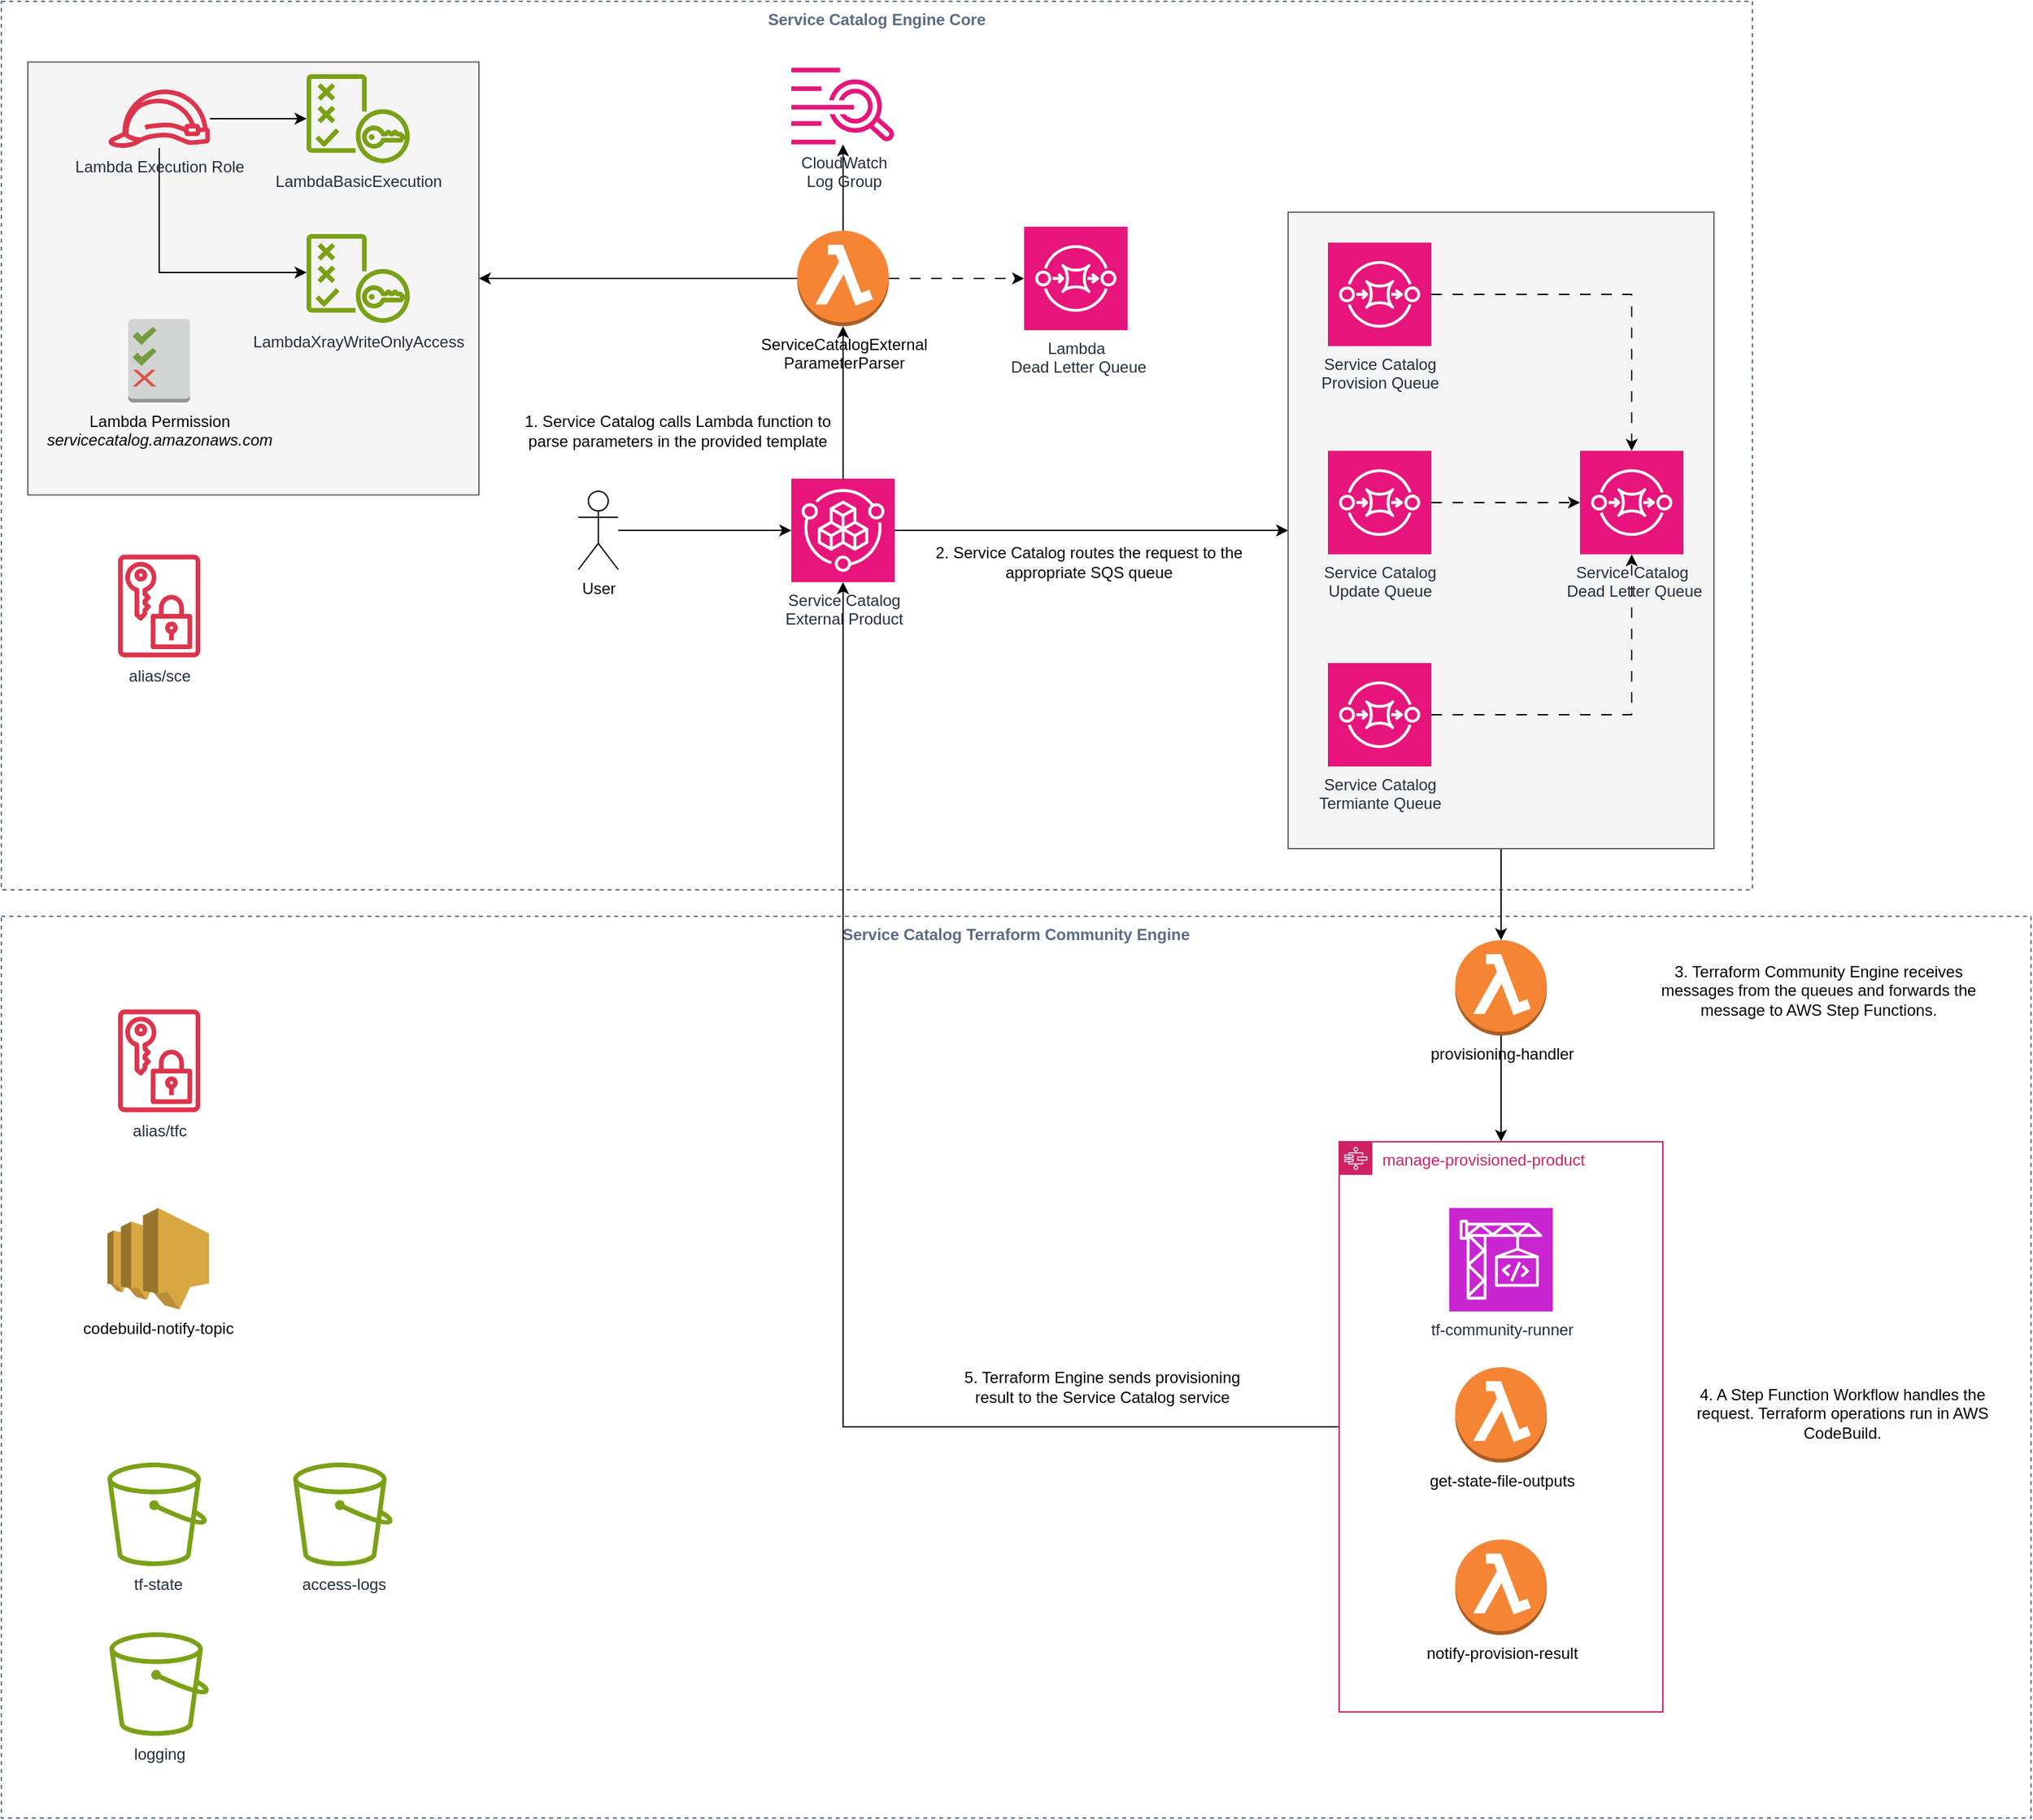<mxfile version="23.0.2" type="device">
  <diagram name="Page-1" id="wGf7EhpgsvV8SJGCQ9rX">
    <mxGraphModel dx="1994" dy="1235" grid="1" gridSize="10" guides="1" tooltips="1" connect="1" arrows="1" fold="1" page="1" pageScale="1" pageWidth="1100" pageHeight="850" math="0" shadow="0">
      <root>
        <mxCell id="0" />
        <mxCell id="1" parent="0" />
        <mxCell id="76GMRhtzvr25iFlfGGbC-14" value="&lt;b&gt;Service Catalog Terraform Community Engine&lt;/b&gt;" style="fillColor=none;strokeColor=#5A6C86;dashed=1;verticalAlign=top;fontStyle=0;fontColor=#5A6C86;whiteSpace=wrap;html=1;" vertex="1" parent="1">
          <mxGeometry x="10" y="720" width="1530" height="680" as="geometry" />
        </mxCell>
        <mxCell id="76GMRhtzvr25iFlfGGbC-13" value="&lt;b&gt;Service Catalog Engine Core&lt;/b&gt;" style="fillColor=none;strokeColor=#5A6C86;dashed=1;verticalAlign=top;fontStyle=0;fontColor=#5A6C86;whiteSpace=wrap;html=1;" vertex="1" parent="1">
          <mxGeometry x="10" y="30" width="1320" height="670" as="geometry" />
        </mxCell>
        <mxCell id="MlX-s6KvePQ23pYt56zd-32" value="" style="rounded=0;whiteSpace=wrap;html=1;fillColor=#f5f5f5;fontColor=#333333;strokeColor=#666666;" parent="1" vertex="1">
          <mxGeometry x="30" y="75.75" width="340" height="326.5" as="geometry" />
        </mxCell>
        <mxCell id="76GMRhtzvr25iFlfGGbC-2" style="edgeStyle=orthogonalEdgeStyle;rounded=0;orthogonalLoop=1;jettySize=auto;html=1;" edge="1" parent="1" source="MlX-s6KvePQ23pYt56zd-29" target="76GMRhtzvr25iFlfGGbC-1">
          <mxGeometry relative="1" as="geometry" />
        </mxCell>
        <mxCell id="MlX-s6KvePQ23pYt56zd-29" value="" style="rounded=0;whiteSpace=wrap;html=1;fillColor=#f5f5f5;fontColor=#333333;strokeColor=#666666;" parent="1" vertex="1">
          <mxGeometry x="980" y="189" width="321" height="480" as="geometry" />
        </mxCell>
        <mxCell id="MlX-s6KvePQ23pYt56zd-23" style="edgeStyle=orthogonalEdgeStyle;rounded=0;orthogonalLoop=1;jettySize=auto;html=1;" parent="1" source="MlX-s6KvePQ23pYt56zd-1" target="MlX-s6KvePQ23pYt56zd-2" edge="1">
          <mxGeometry relative="1" as="geometry" />
        </mxCell>
        <mxCell id="MlX-s6KvePQ23pYt56zd-30" style="edgeStyle=orthogonalEdgeStyle;rounded=0;orthogonalLoop=1;jettySize=auto;html=1;" parent="1" source="MlX-s6KvePQ23pYt56zd-1" target="MlX-s6KvePQ23pYt56zd-29" edge="1">
          <mxGeometry relative="1" as="geometry" />
        </mxCell>
        <mxCell id="MlX-s6KvePQ23pYt56zd-1" value="Service Catalog&lt;br&gt;External Product" style="sketch=0;points=[[0,0,0],[0.25,0,0],[0.5,0,0],[0.75,0,0],[1,0,0],[0,1,0],[0.25,1,0],[0.5,1,0],[0.75,1,0],[1,1,0],[0,0.25,0],[0,0.5,0],[0,0.75,0],[1,0.25,0],[1,0.5,0],[1,0.75,0]];points=[[0,0,0],[0.25,0,0],[0.5,0,0],[0.75,0,0],[1,0,0],[0,1,0],[0.25,1,0],[0.5,1,0],[0.75,1,0],[1,1,0],[0,0.25,0],[0,0.5,0],[0,0.75,0],[1,0.25,0],[1,0.5,0],[1,0.75,0]];outlineConnect=0;fontColor=#232F3E;fillColor=#E7157B;strokeColor=#ffffff;dashed=0;verticalLabelPosition=bottom;verticalAlign=top;align=center;html=1;fontSize=12;fontStyle=0;aspect=fixed;shape=mxgraph.aws4.resourceIcon;resIcon=mxgraph.aws4.service_catalog;" parent="1" vertex="1">
          <mxGeometry x="605.5" y="390" width="78" height="78" as="geometry" />
        </mxCell>
        <mxCell id="MlX-s6KvePQ23pYt56zd-21" style="edgeStyle=orthogonalEdgeStyle;rounded=0;orthogonalLoop=1;jettySize=auto;html=1;dashed=1;dashPattern=8 8;" parent="1" source="MlX-s6KvePQ23pYt56zd-2" target="MlX-s6KvePQ23pYt56zd-10" edge="1">
          <mxGeometry relative="1" as="geometry" />
        </mxCell>
        <mxCell id="MlX-s6KvePQ23pYt56zd-22" style="edgeStyle=orthogonalEdgeStyle;rounded=0;orthogonalLoop=1;jettySize=auto;html=1;" parent="1" source="MlX-s6KvePQ23pYt56zd-2" target="MlX-s6KvePQ23pYt56zd-5" edge="1">
          <mxGeometry relative="1" as="geometry" />
        </mxCell>
        <mxCell id="MlX-s6KvePQ23pYt56zd-37" style="edgeStyle=orthogonalEdgeStyle;rounded=0;orthogonalLoop=1;jettySize=auto;html=1;entryX=1;entryY=0.5;entryDx=0;entryDy=0;" parent="1" source="MlX-s6KvePQ23pYt56zd-2" target="MlX-s6KvePQ23pYt56zd-32" edge="1">
          <mxGeometry relative="1" as="geometry" />
        </mxCell>
        <mxCell id="MlX-s6KvePQ23pYt56zd-2" value="ServiceCatalogExternal&lt;br&gt;ParameterParser" style="outlineConnect=0;dashed=0;verticalLabelPosition=bottom;verticalAlign=top;align=center;html=1;shape=mxgraph.aws3.lambda_function;fillColor=#F58534;gradientColor=none;" parent="1" vertex="1">
          <mxGeometry x="610" y="203" width="69" height="72" as="geometry" />
        </mxCell>
        <mxCell id="MlX-s6KvePQ23pYt56zd-26" style="edgeStyle=orthogonalEdgeStyle;rounded=0;orthogonalLoop=1;jettySize=auto;html=1;dashed=1;dashPattern=8 8;" parent="1" source="MlX-s6KvePQ23pYt56zd-3" target="MlX-s6KvePQ23pYt56zd-13" edge="1">
          <mxGeometry relative="1" as="geometry" />
        </mxCell>
        <mxCell id="MlX-s6KvePQ23pYt56zd-3" value="Service Catalog&lt;br&gt;Provision Queue" style="sketch=0;points=[[0,0,0],[0.25,0,0],[0.5,0,0],[0.75,0,0],[1,0,0],[0,1,0],[0.25,1,0],[0.5,1,0],[0.75,1,0],[1,1,0],[0,0.25,0],[0,0.5,0],[0,0.75,0],[1,0.25,0],[1,0.5,0],[1,0.75,0]];outlineConnect=0;fontColor=#232F3E;fillColor=#E7157B;strokeColor=#ffffff;dashed=0;verticalLabelPosition=bottom;verticalAlign=top;align=center;html=1;fontSize=12;fontStyle=0;aspect=fixed;shape=mxgraph.aws4.resourceIcon;resIcon=mxgraph.aws4.sqs;" parent="1" vertex="1">
          <mxGeometry x="1010" y="212" width="78" height="78" as="geometry" />
        </mxCell>
        <mxCell id="MlX-s6KvePQ23pYt56zd-4" value="alias/sce" style="sketch=0;outlineConnect=0;fontColor=#232F3E;gradientColor=none;fillColor=#DD344C;strokeColor=none;dashed=0;verticalLabelPosition=bottom;verticalAlign=top;align=center;html=1;fontSize=12;fontStyle=0;aspect=fixed;pointerEvents=1;shape=mxgraph.aws4.data_encryption_key;" parent="1" vertex="1">
          <mxGeometry x="98" y="447" width="62" height="78" as="geometry" />
        </mxCell>
        <mxCell id="MlX-s6KvePQ23pYt56zd-5" value="CloudWatch &lt;br&gt;Log Group" style="sketch=0;outlineConnect=0;fontColor=#232F3E;gradientColor=none;fillColor=#E7157B;strokeColor=none;dashed=0;verticalLabelPosition=bottom;verticalAlign=top;align=center;html=1;fontSize=12;fontStyle=0;aspect=fixed;pointerEvents=1;shape=mxgraph.aws4.cloudwatch_logs;" parent="1" vertex="1">
          <mxGeometry x="605.5" y="80" width="78" height="58" as="geometry" />
        </mxCell>
        <mxCell id="MlX-s6KvePQ23pYt56zd-34" style="edgeStyle=orthogonalEdgeStyle;rounded=0;orthogonalLoop=1;jettySize=auto;html=1;" parent="1" source="MlX-s6KvePQ23pYt56zd-6" target="MlX-s6KvePQ23pYt56zd-7" edge="1">
          <mxGeometry relative="1" as="geometry" />
        </mxCell>
        <mxCell id="MlX-s6KvePQ23pYt56zd-35" style="edgeStyle=orthogonalEdgeStyle;rounded=0;orthogonalLoop=1;jettySize=auto;html=1;" parent="1" source="MlX-s6KvePQ23pYt56zd-6" target="MlX-s6KvePQ23pYt56zd-8" edge="1">
          <mxGeometry relative="1" as="geometry">
            <Array as="points">
              <mxPoint x="129" y="234.5" />
            </Array>
          </mxGeometry>
        </mxCell>
        <mxCell id="MlX-s6KvePQ23pYt56zd-6" value="Lambda Execution Role" style="sketch=0;outlineConnect=0;fontColor=#232F3E;gradientColor=none;fillColor=#DD344C;strokeColor=none;dashed=0;verticalLabelPosition=bottom;verticalAlign=top;align=center;html=1;fontSize=12;fontStyle=0;aspect=fixed;pointerEvents=1;shape=mxgraph.aws4.role;" parent="1" vertex="1">
          <mxGeometry x="90" y="96.5" width="78" height="44" as="geometry" />
        </mxCell>
        <mxCell id="MlX-s6KvePQ23pYt56zd-7" value="LambdaBasicExecution" style="sketch=0;outlineConnect=0;fontColor=#232F3E;gradientColor=none;fillColor=#7AA116;strokeColor=none;dashed=0;verticalLabelPosition=bottom;verticalAlign=top;align=center;html=1;fontSize=12;fontStyle=0;aspect=fixed;pointerEvents=1;shape=mxgraph.aws4.policy;" parent="1" vertex="1">
          <mxGeometry x="240" y="85" width="78" height="67" as="geometry" />
        </mxCell>
        <mxCell id="MlX-s6KvePQ23pYt56zd-8" value="LambdaXrayWriteOnlyAccess" style="sketch=0;outlineConnect=0;fontColor=#232F3E;gradientColor=none;fillColor=#7AA116;strokeColor=none;dashed=0;verticalLabelPosition=bottom;verticalAlign=top;align=center;html=1;fontSize=12;fontStyle=0;aspect=fixed;pointerEvents=1;shape=mxgraph.aws4.policy;" parent="1" vertex="1">
          <mxGeometry x="240" y="205.5" width="78" height="67" as="geometry" />
        </mxCell>
        <mxCell id="MlX-s6KvePQ23pYt56zd-9" value="Lambda Permission&lt;br&gt;&lt;i&gt;servicecatalog.amazonaws.com&lt;/i&gt;" style="outlineConnect=0;dashed=0;verticalLabelPosition=bottom;verticalAlign=top;align=center;html=1;shape=mxgraph.aws3.permissions_2;fillColor=#D2D3D3;gradientColor=none;" parent="1" vertex="1">
          <mxGeometry x="105.75" y="269.5" width="46.5" height="63" as="geometry" />
        </mxCell>
        <mxCell id="MlX-s6KvePQ23pYt56zd-10" value="Lambda &lt;br&gt;&amp;nbsp;Dead Letter Queue" style="sketch=0;points=[[0,0,0],[0.25,0,0],[0.5,0,0],[0.75,0,0],[1,0,0],[0,1,0],[0.25,1,0],[0.5,1,0],[0.75,1,0],[1,1,0],[0,0.25,0],[0,0.5,0],[0,0.75,0],[1,0.25,0],[1,0.5,0],[1,0.75,0]];outlineConnect=0;fontColor=#232F3E;fillColor=#E7157B;strokeColor=#ffffff;dashed=0;verticalLabelPosition=bottom;verticalAlign=top;align=center;html=1;fontSize=12;fontStyle=0;aspect=fixed;shape=mxgraph.aws4.resourceIcon;resIcon=mxgraph.aws4.sqs;" parent="1" vertex="1">
          <mxGeometry x="781" y="200" width="78" height="78" as="geometry" />
        </mxCell>
        <mxCell id="MlX-s6KvePQ23pYt56zd-27" style="edgeStyle=orthogonalEdgeStyle;rounded=0;orthogonalLoop=1;jettySize=auto;html=1;dashed=1;dashPattern=8 8;" parent="1" source="MlX-s6KvePQ23pYt56zd-11" target="MlX-s6KvePQ23pYt56zd-13" edge="1">
          <mxGeometry relative="1" as="geometry" />
        </mxCell>
        <mxCell id="MlX-s6KvePQ23pYt56zd-11" value="Service Catalog&lt;br&gt;Update Queue" style="sketch=0;points=[[0,0,0],[0.25,0,0],[0.5,0,0],[0.75,0,0],[1,0,0],[0,1,0],[0.25,1,0],[0.5,1,0],[0.75,1,0],[1,1,0],[0,0.25,0],[0,0.5,0],[0,0.75,0],[1,0.25,0],[1,0.5,0],[1,0.75,0]];outlineConnect=0;fontColor=#232F3E;fillColor=#E7157B;strokeColor=#ffffff;dashed=0;verticalLabelPosition=bottom;verticalAlign=top;align=center;html=1;fontSize=12;fontStyle=0;aspect=fixed;shape=mxgraph.aws4.resourceIcon;resIcon=mxgraph.aws4.sqs;" parent="1" vertex="1">
          <mxGeometry x="1010" y="369" width="78" height="78" as="geometry" />
        </mxCell>
        <mxCell id="MlX-s6KvePQ23pYt56zd-28" style="edgeStyle=orthogonalEdgeStyle;rounded=0;orthogonalLoop=1;jettySize=auto;html=1;dashed=1;dashPattern=8 8;" parent="1" source="MlX-s6KvePQ23pYt56zd-12" target="MlX-s6KvePQ23pYt56zd-13" edge="1">
          <mxGeometry relative="1" as="geometry" />
        </mxCell>
        <mxCell id="MlX-s6KvePQ23pYt56zd-12" value="Service Catalog&lt;br&gt;Termiante Queue" style="sketch=0;points=[[0,0,0],[0.25,0,0],[0.5,0,0],[0.75,0,0],[1,0,0],[0,1,0],[0.25,1,0],[0.5,1,0],[0.75,1,0],[1,1,0],[0,0.25,0],[0,0.5,0],[0,0.75,0],[1,0.25,0],[1,0.5,0],[1,0.75,0]];outlineConnect=0;fontColor=#232F3E;fillColor=#E7157B;strokeColor=#ffffff;dashed=0;verticalLabelPosition=bottom;verticalAlign=top;align=center;html=1;fontSize=12;fontStyle=0;aspect=fixed;shape=mxgraph.aws4.resourceIcon;resIcon=mxgraph.aws4.sqs;" parent="1" vertex="1">
          <mxGeometry x="1010" y="529" width="78" height="78" as="geometry" />
        </mxCell>
        <mxCell id="MlX-s6KvePQ23pYt56zd-13" value="Service Catalog&lt;br&gt;&amp;nbsp;Dead Letter Queue" style="sketch=0;points=[[0,0,0],[0.25,0,0],[0.5,0,0],[0.75,0,0],[1,0,0],[0,1,0],[0.25,1,0],[0.5,1,0],[0.75,1,0],[1,1,0],[0,0.25,0],[0,0.5,0],[0,0.75,0],[1,0.25,0],[1,0.5,0],[1,0.75,0]];outlineConnect=0;fontColor=#232F3E;fillColor=#E7157B;strokeColor=#ffffff;dashed=0;verticalLabelPosition=bottom;verticalAlign=top;align=center;html=1;fontSize=12;fontStyle=0;aspect=fixed;shape=mxgraph.aws4.resourceIcon;resIcon=mxgraph.aws4.sqs;" parent="1" vertex="1">
          <mxGeometry x="1200" y="369" width="78" height="78" as="geometry" />
        </mxCell>
        <mxCell id="MlX-s6KvePQ23pYt56zd-15" style="edgeStyle=orthogonalEdgeStyle;rounded=0;orthogonalLoop=1;jettySize=auto;html=1;" parent="1" source="MlX-s6KvePQ23pYt56zd-14" target="MlX-s6KvePQ23pYt56zd-1" edge="1">
          <mxGeometry relative="1" as="geometry" />
        </mxCell>
        <mxCell id="MlX-s6KvePQ23pYt56zd-14" value="User" style="shape=umlActor;verticalLabelPosition=bottom;verticalAlign=top;html=1;outlineConnect=0;" parent="1" vertex="1">
          <mxGeometry x="445" y="399.5" width="30" height="59" as="geometry" />
        </mxCell>
        <mxCell id="MlX-s6KvePQ23pYt56zd-25" value="1. Service Catalog calls Lambda function to parse parameters in the provided template" style="text;html=1;strokeColor=none;fillColor=none;align=center;verticalAlign=middle;whiteSpace=wrap;rounded=0;" parent="1" vertex="1">
          <mxGeometry x="400" y="339" width="240" height="30" as="geometry" />
        </mxCell>
        <mxCell id="MlX-s6KvePQ23pYt56zd-31" value="2. Service Catalog routes the request to the appropriate SQS queue" style="text;html=1;strokeColor=none;fillColor=none;align=center;verticalAlign=middle;whiteSpace=wrap;rounded=0;" parent="1" vertex="1">
          <mxGeometry x="710" y="438" width="240" height="30" as="geometry" />
        </mxCell>
        <mxCell id="MlX-s6KvePQ23pYt56zd-40" style="edgeStyle=orthogonalEdgeStyle;rounded=0;orthogonalLoop=1;jettySize=auto;html=1;" parent="1" source="76GMRhtzvr25iFlfGGbC-5" target="MlX-s6KvePQ23pYt56zd-1" edge="1">
          <mxGeometry relative="1" as="geometry">
            <mxPoint x="980" y="1040.067" as="sourcePoint" />
          </mxGeometry>
        </mxCell>
        <mxCell id="MlX-s6KvePQ23pYt56zd-42" value="3. Terraform Community Engine receives messages from the queues and forwards the message to AWS Step Functions." style="text;html=1;strokeColor=none;fillColor=none;align=center;verticalAlign=middle;whiteSpace=wrap;rounded=0;" parent="1" vertex="1">
          <mxGeometry x="1260" y="761" width="240" height="30" as="geometry" />
        </mxCell>
        <mxCell id="MlX-s6KvePQ23pYt56zd-44" value="5. Terraform Engine sends provisioning result to the Service Catalog service" style="text;html=1;strokeColor=none;fillColor=none;align=center;verticalAlign=middle;whiteSpace=wrap;rounded=0;" parent="1" vertex="1">
          <mxGeometry x="720" y="1060" width="240" height="30" as="geometry" />
        </mxCell>
        <mxCell id="76GMRhtzvr25iFlfGGbC-10" style="edgeStyle=orthogonalEdgeStyle;rounded=0;orthogonalLoop=1;jettySize=auto;html=1;" edge="1" parent="1" source="76GMRhtzvr25iFlfGGbC-1" target="76GMRhtzvr25iFlfGGbC-5">
          <mxGeometry relative="1" as="geometry" />
        </mxCell>
        <mxCell id="76GMRhtzvr25iFlfGGbC-1" value="provisioning-handler" style="outlineConnect=0;dashed=0;verticalLabelPosition=bottom;verticalAlign=top;align=center;html=1;shape=mxgraph.aws3.lambda_function;fillColor=#F58534;gradientColor=none;" vertex="1" parent="1">
          <mxGeometry x="1106" y="738" width="69" height="72" as="geometry" />
        </mxCell>
        <mxCell id="76GMRhtzvr25iFlfGGbC-4" value="4. A Step Function Workflow handles the request. Terraform operations run in AWS CodeBuild." style="text;html=1;strokeColor=none;fillColor=none;align=center;verticalAlign=middle;whiteSpace=wrap;rounded=0;" vertex="1" parent="1">
          <mxGeometry x="1278" y="1080" width="240" height="30" as="geometry" />
        </mxCell>
        <mxCell id="76GMRhtzvr25iFlfGGbC-5" value="manage-provisioned-product" style="points=[[0,0],[0.25,0],[0.5,0],[0.75,0],[1,0],[1,0.25],[1,0.5],[1,0.75],[1,1],[0.75,1],[0.5,1],[0.25,1],[0,1],[0,0.75],[0,0.5],[0,0.25]];outlineConnect=0;gradientColor=none;html=1;whiteSpace=wrap;fontSize=12;fontStyle=0;container=1;pointerEvents=0;collapsible=0;recursiveResize=0;shape=mxgraph.aws4.group;grIcon=mxgraph.aws4.group_aws_step_functions_workflow;strokeColor=#CD2264;fillColor=none;verticalAlign=top;align=left;spacingLeft=30;fontColor=#CD2264;dashed=0;" vertex="1" parent="1">
          <mxGeometry x="1018.5" y="890" width="244" height="430" as="geometry" />
        </mxCell>
        <mxCell id="76GMRhtzvr25iFlfGGbC-7" value="tf-community-runner" style="sketch=0;points=[[0,0,0],[0.25,0,0],[0.5,0,0],[0.75,0,0],[1,0,0],[0,1,0],[0.25,1,0],[0.5,1,0],[0.75,1,0],[1,1,0],[0,0.25,0],[0,0.5,0],[0,0.75,0],[1,0.25,0],[1,0.5,0],[1,0.75,0]];outlineConnect=0;fontColor=#232F3E;fillColor=#C925D1;strokeColor=#ffffff;dashed=0;verticalLabelPosition=bottom;verticalAlign=top;align=center;html=1;fontSize=12;fontStyle=0;aspect=fixed;shape=mxgraph.aws4.resourceIcon;resIcon=mxgraph.aws4.codebuild;" vertex="1" parent="76GMRhtzvr25iFlfGGbC-5">
          <mxGeometry x="83" y="50" width="78" height="78" as="geometry" />
        </mxCell>
        <mxCell id="76GMRhtzvr25iFlfGGbC-8" value="get-state-file-outputs" style="outlineConnect=0;dashed=0;verticalLabelPosition=bottom;verticalAlign=top;align=center;html=1;shape=mxgraph.aws3.lambda_function;fillColor=#F58534;gradientColor=none;" vertex="1" parent="76GMRhtzvr25iFlfGGbC-5">
          <mxGeometry x="87.5" y="170" width="69" height="72" as="geometry" />
        </mxCell>
        <mxCell id="76GMRhtzvr25iFlfGGbC-9" value="notify-provision-result" style="outlineConnect=0;dashed=0;verticalLabelPosition=bottom;verticalAlign=top;align=center;html=1;shape=mxgraph.aws3.lambda_function;fillColor=#F58534;gradientColor=none;" vertex="1" parent="76GMRhtzvr25iFlfGGbC-5">
          <mxGeometry x="87.5" y="300" width="69" height="72" as="geometry" />
        </mxCell>
        <mxCell id="76GMRhtzvr25iFlfGGbC-12" value="codebuild-notify-topic" style="outlineConnect=0;dashed=0;verticalLabelPosition=bottom;verticalAlign=top;align=center;html=1;shape=mxgraph.aws3.sns;fillColor=#D9A741;gradientColor=none;" vertex="1" parent="1">
          <mxGeometry x="90" y="940" width="76.5" height="76.5" as="geometry" />
        </mxCell>
        <mxCell id="76GMRhtzvr25iFlfGGbC-15" value="alias/tfc" style="sketch=0;outlineConnect=0;fontColor=#232F3E;gradientColor=none;fillColor=#DD344C;strokeColor=none;dashed=0;verticalLabelPosition=bottom;verticalAlign=top;align=center;html=1;fontSize=12;fontStyle=0;aspect=fixed;pointerEvents=1;shape=mxgraph.aws4.data_encryption_key;" vertex="1" parent="1">
          <mxGeometry x="98" y="790" width="62" height="78" as="geometry" />
        </mxCell>
        <mxCell id="76GMRhtzvr25iFlfGGbC-16" value="tf-state" style="sketch=0;outlineConnect=0;fontColor=#232F3E;gradientColor=none;fillColor=#7AA116;strokeColor=none;dashed=0;verticalLabelPosition=bottom;verticalAlign=top;align=center;html=1;fontSize=12;fontStyle=0;aspect=fixed;pointerEvents=1;shape=mxgraph.aws4.bucket;" vertex="1" parent="1">
          <mxGeometry x="90" y="1132" width="75" height="78" as="geometry" />
        </mxCell>
        <mxCell id="76GMRhtzvr25iFlfGGbC-17" value="logging" style="sketch=0;outlineConnect=0;fontColor=#232F3E;gradientColor=none;fillColor=#7AA116;strokeColor=none;dashed=0;verticalLabelPosition=bottom;verticalAlign=top;align=center;html=1;fontSize=12;fontStyle=0;aspect=fixed;pointerEvents=1;shape=mxgraph.aws4.bucket;" vertex="1" parent="1">
          <mxGeometry x="91.5" y="1260" width="75" height="78" as="geometry" />
        </mxCell>
        <mxCell id="76GMRhtzvr25iFlfGGbC-18" value="access-logs" style="sketch=0;outlineConnect=0;fontColor=#232F3E;gradientColor=none;fillColor=#7AA116;strokeColor=none;dashed=0;verticalLabelPosition=bottom;verticalAlign=top;align=center;html=1;fontSize=12;fontStyle=0;aspect=fixed;pointerEvents=1;shape=mxgraph.aws4.bucket;" vertex="1" parent="1">
          <mxGeometry x="230" y="1132" width="75" height="78" as="geometry" />
        </mxCell>
      </root>
    </mxGraphModel>
  </diagram>
</mxfile>
